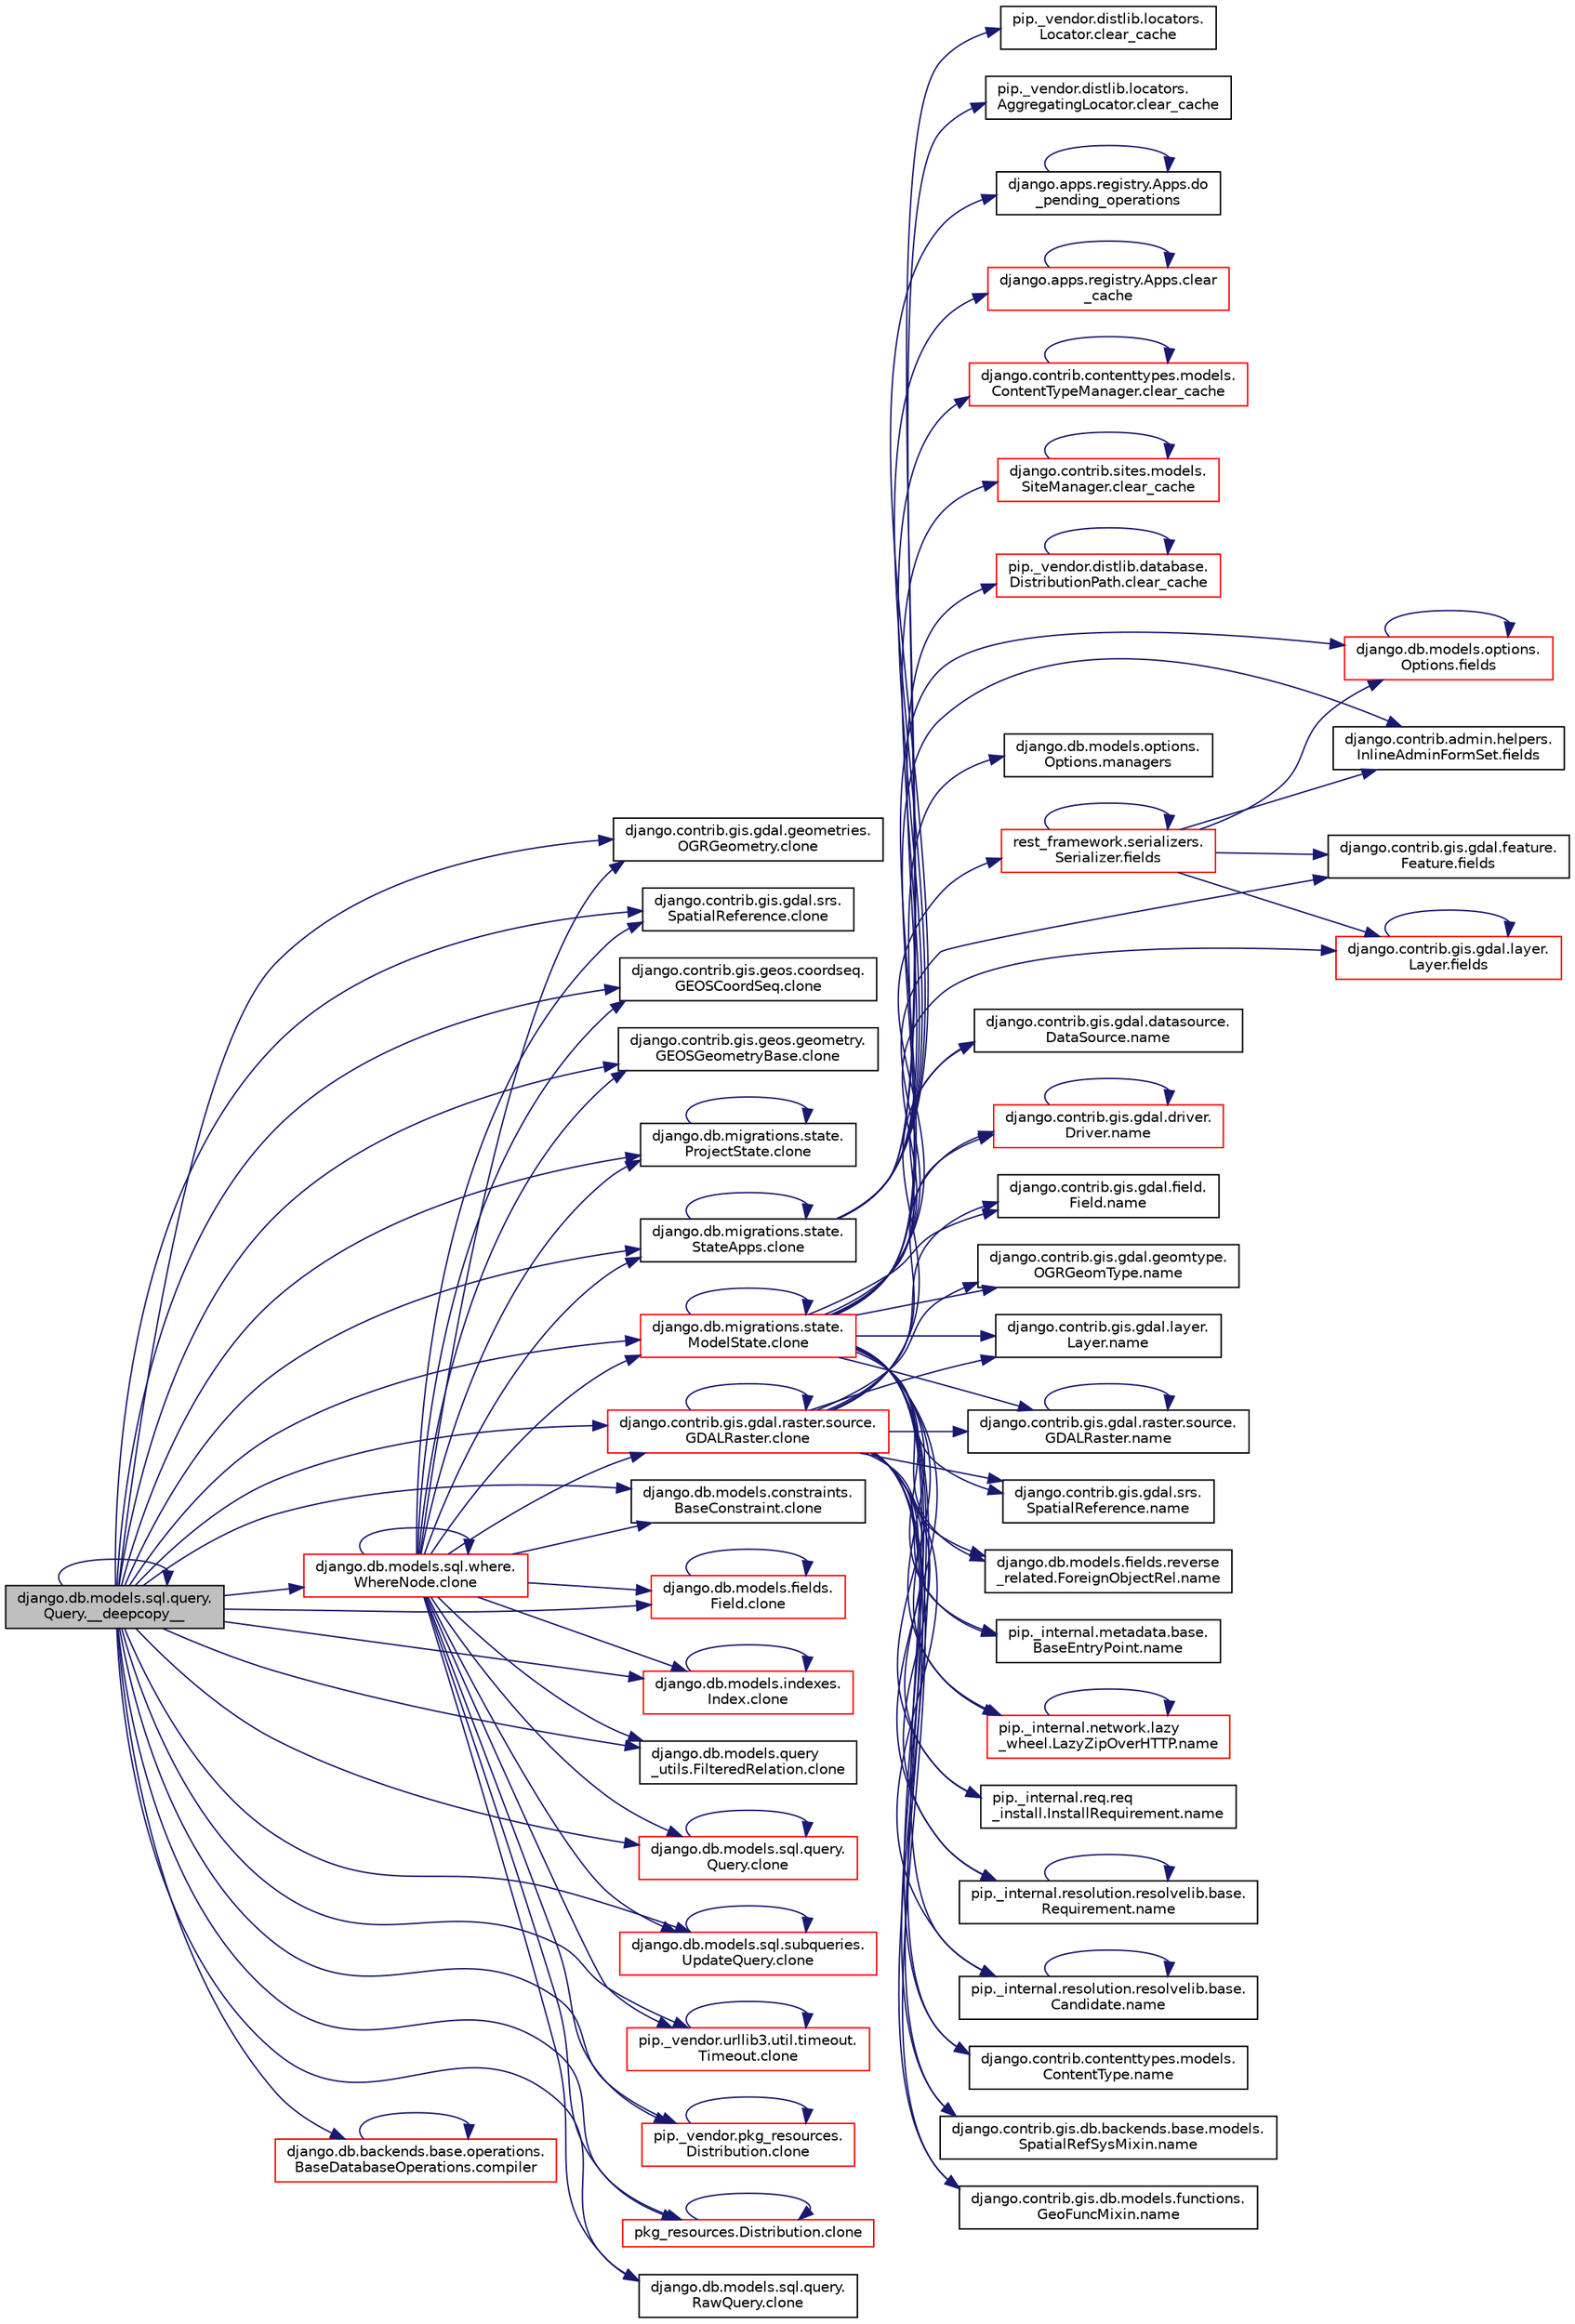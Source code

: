 digraph "django.db.models.sql.query.Query.__deepcopy__"
{
 // LATEX_PDF_SIZE
  edge [fontname="Helvetica",fontsize="10",labelfontname="Helvetica",labelfontsize="10"];
  node [fontname="Helvetica",fontsize="10",shape=record];
  rankdir="LR";
  Node1 [label="django.db.models.sql.query.\lQuery.__deepcopy__",height=0.2,width=0.4,color="black", fillcolor="grey75", style="filled", fontcolor="black",tooltip=" "];
  Node1 -> Node1 [color="midnightblue",fontsize="10",style="solid",fontname="Helvetica"];
  Node1 -> Node2 [color="midnightblue",fontsize="10",style="solid",fontname="Helvetica"];
  Node2 [label="django.contrib.gis.gdal.geometries.\lOGRGeometry.clone",height=0.2,width=0.4,color="black", fillcolor="white", style="filled",URL="$dd/d78/classdjango_1_1contrib_1_1gis_1_1gdal_1_1geometries_1_1_o_g_r_geometry.html#aa632a5e07e0facf26b59c993c332b863",tooltip=" "];
  Node1 -> Node3 [color="midnightblue",fontsize="10",style="solid",fontname="Helvetica"];
  Node3 [label="django.contrib.gis.gdal.srs.\lSpatialReference.clone",height=0.2,width=0.4,color="black", fillcolor="white", style="filled",URL="$d7/dda/classdjango_1_1contrib_1_1gis_1_1gdal_1_1srs_1_1_spatial_reference.html#ab518a573c006e7fd51d3c611f1e3d5d1",tooltip=" "];
  Node1 -> Node4 [color="midnightblue",fontsize="10",style="solid",fontname="Helvetica"];
  Node4 [label="django.contrib.gis.geos.coordseq.\lGEOSCoordSeq.clone",height=0.2,width=0.4,color="black", fillcolor="white", style="filled",URL="$d5/d0c/classdjango_1_1contrib_1_1gis_1_1geos_1_1coordseq_1_1_g_e_o_s_coord_seq.html#aa6bb2cfdaa60bf19cc387c4ab5747e79",tooltip=" "];
  Node1 -> Node5 [color="midnightblue",fontsize="10",style="solid",fontname="Helvetica"];
  Node5 [label="django.contrib.gis.geos.geometry.\lGEOSGeometryBase.clone",height=0.2,width=0.4,color="black", fillcolor="white", style="filled",URL="$d0/d97/classdjango_1_1contrib_1_1gis_1_1geos_1_1geometry_1_1_g_e_o_s_geometry_base.html#aaf92d5e776a1fedcb39b52a36e4dabb1",tooltip=" "];
  Node1 -> Node6 [color="midnightblue",fontsize="10",style="solid",fontname="Helvetica"];
  Node6 [label="django.db.migrations.state.\lProjectState.clone",height=0.2,width=0.4,color="black", fillcolor="white", style="filled",URL="$de/db2/classdjango_1_1db_1_1migrations_1_1state_1_1_project_state.html#a22b8c0c95a34494529722755f2f7fb08",tooltip=" "];
  Node6 -> Node6 [color="midnightblue",fontsize="10",style="solid",fontname="Helvetica"];
  Node1 -> Node7 [color="midnightblue",fontsize="10",style="solid",fontname="Helvetica"];
  Node7 [label="django.db.migrations.state.\lStateApps.clone",height=0.2,width=0.4,color="black", fillcolor="white", style="filled",URL="$d3/d9a/classdjango_1_1db_1_1migrations_1_1state_1_1_state_apps.html#a821944752bc7080daff8c38bb20e3943",tooltip=" "];
  Node7 -> Node8 [color="midnightblue",fontsize="10",style="solid",fontname="Helvetica"];
  Node8 [label="django.apps.registry.Apps.clear\l_cache",height=0.2,width=0.4,color="red", fillcolor="white", style="filled",URL="$d8/d34/classdjango_1_1apps_1_1registry_1_1_apps.html#a3dabf3bb1475c2e1ce598cf59420d96c",tooltip=" "];
  Node8 -> Node8 [color="midnightblue",fontsize="10",style="solid",fontname="Helvetica"];
  Node7 -> Node114 [color="midnightblue",fontsize="10",style="solid",fontname="Helvetica"];
  Node114 [label="django.contrib.contenttypes.models.\lContentTypeManager.clear_cache",height=0.2,width=0.4,color="red", fillcolor="white", style="filled",URL="$d0/dbc/classdjango_1_1contrib_1_1contenttypes_1_1models_1_1_content_type_manager.html#a8c0e3cd09eab9f713c1f4d2dda32d97c",tooltip=" "];
  Node114 -> Node114 [color="midnightblue",fontsize="10",style="solid",fontname="Helvetica"];
  Node7 -> Node116 [color="midnightblue",fontsize="10",style="solid",fontname="Helvetica"];
  Node116 [label="django.contrib.sites.models.\lSiteManager.clear_cache",height=0.2,width=0.4,color="red", fillcolor="white", style="filled",URL="$d9/d9e/classdjango_1_1contrib_1_1sites_1_1models_1_1_site_manager.html#add1b963e98668e941563915da7a3c99f",tooltip=" "];
  Node116 -> Node116 [color="midnightblue",fontsize="10",style="solid",fontname="Helvetica"];
  Node7 -> Node5526 [color="midnightblue",fontsize="10",style="solid",fontname="Helvetica"];
  Node5526 [label="pip._vendor.distlib.database.\lDistributionPath.clear_cache",height=0.2,width=0.4,color="red", fillcolor="white", style="filled",URL="$d3/d8a/classpip_1_1__vendor_1_1distlib_1_1database_1_1_distribution_path.html#a576c17cc01238d807b4cc7b833001b0b",tooltip=" "];
  Node5526 -> Node5526 [color="midnightblue",fontsize="10",style="solid",fontname="Helvetica"];
  Node7 -> Node5528 [color="midnightblue",fontsize="10",style="solid",fontname="Helvetica"];
  Node5528 [label="pip._vendor.distlib.locators.\lLocator.clear_cache",height=0.2,width=0.4,color="black", fillcolor="white", style="filled",URL="$df/dda/classpip_1_1__vendor_1_1distlib_1_1locators_1_1_locator.html#aa8e1b24125b3cecddfa873c5ded5f3bb",tooltip=" "];
  Node7 -> Node5529 [color="midnightblue",fontsize="10",style="solid",fontname="Helvetica"];
  Node5529 [label="pip._vendor.distlib.locators.\lAggregatingLocator.clear_cache",height=0.2,width=0.4,color="black", fillcolor="white", style="filled",URL="$d3/de8/classpip_1_1__vendor_1_1distlib_1_1locators_1_1_aggregating_locator.html#a937d4d11aa45376977d68da1656ae82a",tooltip=" "];
  Node7 -> Node7 [color="midnightblue",fontsize="10",style="solid",fontname="Helvetica"];
  Node7 -> Node5530 [color="midnightblue",fontsize="10",style="solid",fontname="Helvetica"];
  Node5530 [label="django.apps.registry.Apps.do\l_pending_operations",height=0.2,width=0.4,color="black", fillcolor="white", style="filled",URL="$d8/d34/classdjango_1_1apps_1_1registry_1_1_apps.html#a4e7a349e650b3d4b0b70ce5554f59ed2",tooltip=" "];
  Node5530 -> Node5530 [color="midnightblue",fontsize="10",style="solid",fontname="Helvetica"];
  Node1 -> Node1539 [color="midnightblue",fontsize="10",style="solid",fontname="Helvetica"];
  Node1539 [label="django.db.migrations.state.\lModelState.clone",height=0.2,width=0.4,color="red", fillcolor="white", style="filled",URL="$d1/d62/classdjango_1_1db_1_1migrations_1_1state_1_1_model_state.html#ab5feb03ae6d22923dd5029a5cfb8abb0",tooltip=" "];
  Node1539 -> Node1539 [color="midnightblue",fontsize="10",style="solid",fontname="Helvetica"];
  Node1539 -> Node701 [color="midnightblue",fontsize="10",style="solid",fontname="Helvetica"];
  Node701 [label="django.contrib.admin.helpers.\lInlineAdminFormSet.fields",height=0.2,width=0.4,color="black", fillcolor="white", style="filled",URL="$db/d43/classdjango_1_1contrib_1_1admin_1_1helpers_1_1_inline_admin_form_set.html#a05da4b8d8905c6773882ad9d9219e56f",tooltip=" "];
  Node1539 -> Node702 [color="midnightblue",fontsize="10",style="solid",fontname="Helvetica"];
  Node702 [label="django.contrib.gis.gdal.feature.\lFeature.fields",height=0.2,width=0.4,color="black", fillcolor="white", style="filled",URL="$db/d34/classdjango_1_1contrib_1_1gis_1_1gdal_1_1feature_1_1_feature.html#a8cfc80966af7ca71369fc1b2c511f7d2",tooltip=" "];
  Node1539 -> Node703 [color="midnightblue",fontsize="10",style="solid",fontname="Helvetica"];
  Node703 [label="django.contrib.gis.gdal.layer.\lLayer.fields",height=0.2,width=0.4,color="red", fillcolor="white", style="filled",URL="$d9/d84/classdjango_1_1contrib_1_1gis_1_1gdal_1_1layer_1_1_layer.html#a6343afa888079fc224c68c4d69d0ae4c",tooltip=" "];
  Node703 -> Node703 [color="midnightblue",fontsize="10",style="solid",fontname="Helvetica"];
  Node1539 -> Node706 [color="midnightblue",fontsize="10",style="solid",fontname="Helvetica"];
  Node706 [label="django.db.models.options.\lOptions.fields",height=0.2,width=0.4,color="red", fillcolor="white", style="filled",URL="$d4/d60/classdjango_1_1db_1_1models_1_1options_1_1_options.html#aad34b611171b74c47280b50bd350a7b5",tooltip=" "];
  Node706 -> Node706 [color="midnightblue",fontsize="10",style="solid",fontname="Helvetica"];
  Node1539 -> Node711 [color="midnightblue",fontsize="10",style="solid",fontname="Helvetica"];
  Node711 [label="rest_framework.serializers.\lSerializer.fields",height=0.2,width=0.4,color="red", fillcolor="white", style="filled",URL="$de/daf/classrest__framework_1_1serializers_1_1_serializer.html#a304b94e9bf70334bb75af37586bb82fd",tooltip=" "];
  Node711 -> Node701 [color="midnightblue",fontsize="10",style="solid",fontname="Helvetica"];
  Node711 -> Node702 [color="midnightblue",fontsize="10",style="solid",fontname="Helvetica"];
  Node711 -> Node703 [color="midnightblue",fontsize="10",style="solid",fontname="Helvetica"];
  Node711 -> Node706 [color="midnightblue",fontsize="10",style="solid",fontname="Helvetica"];
  Node711 -> Node711 [color="midnightblue",fontsize="10",style="solid",fontname="Helvetica"];
  Node1539 -> Node1540 [color="midnightblue",fontsize="10",style="solid",fontname="Helvetica"];
  Node1540 [label="django.db.models.options.\lOptions.managers",height=0.2,width=0.4,color="black", fillcolor="white", style="filled",URL="$d4/d60/classdjango_1_1db_1_1models_1_1options_1_1_options.html#a3d55917fed78a04df630be722037235f",tooltip=" "];
  Node1539 -> Node11 [color="midnightblue",fontsize="10",style="solid",fontname="Helvetica"];
  Node11 [label="django.contrib.contenttypes.models.\lContentType.name",height=0.2,width=0.4,color="black", fillcolor="white", style="filled",URL="$d6/d20/classdjango_1_1contrib_1_1contenttypes_1_1models_1_1_content_type.html#a1577e45d8940ca8ce7032df05c0920f1",tooltip=" "];
  Node1539 -> Node12 [color="midnightblue",fontsize="10",style="solid",fontname="Helvetica"];
  Node12 [label="django.contrib.gis.db.backends.base.models.\lSpatialRefSysMixin.name",height=0.2,width=0.4,color="black", fillcolor="white", style="filled",URL="$d5/d73/classdjango_1_1contrib_1_1gis_1_1db_1_1backends_1_1base_1_1models_1_1_spatial_ref_sys_mixin.html#a502460564fa7a935d8bb5aea6cbce4b9",tooltip=" "];
  Node1539 -> Node13 [color="midnightblue",fontsize="10",style="solid",fontname="Helvetica"];
  Node13 [label="django.contrib.gis.db.models.functions.\lGeoFuncMixin.name",height=0.2,width=0.4,color="black", fillcolor="white", style="filled",URL="$d4/d5c/classdjango_1_1contrib_1_1gis_1_1db_1_1models_1_1functions_1_1_geo_func_mixin.html#a9a6993ec9126211670ca7087359b8c6a",tooltip=" "];
  Node1539 -> Node14 [color="midnightblue",fontsize="10",style="solid",fontname="Helvetica"];
  Node14 [label="django.contrib.gis.gdal.datasource.\lDataSource.name",height=0.2,width=0.4,color="black", fillcolor="white", style="filled",URL="$db/d7b/classdjango_1_1contrib_1_1gis_1_1gdal_1_1datasource_1_1_data_source.html#af2cbfd1f4ceeb82b6f7c29a705555d8e",tooltip=" "];
  Node1539 -> Node15 [color="midnightblue",fontsize="10",style="solid",fontname="Helvetica"];
  Node15 [label="django.contrib.gis.gdal.driver.\lDriver.name",height=0.2,width=0.4,color="red", fillcolor="white", style="filled",URL="$d5/df2/classdjango_1_1contrib_1_1gis_1_1gdal_1_1driver_1_1_driver.html#ab25b5eea93459ca8e05dc329ef537f1b",tooltip=" "];
  Node15 -> Node15 [color="midnightblue",fontsize="10",style="solid",fontname="Helvetica"];
  Node1539 -> Node17 [color="midnightblue",fontsize="10",style="solid",fontname="Helvetica"];
  Node17 [label="django.contrib.gis.gdal.field.\lField.name",height=0.2,width=0.4,color="black", fillcolor="white", style="filled",URL="$d8/d65/classdjango_1_1contrib_1_1gis_1_1gdal_1_1field_1_1_field.html#a52ccad95ad1a0fae1ef80beb9a6c838b",tooltip=" "];
  Node1539 -> Node18 [color="midnightblue",fontsize="10",style="solid",fontname="Helvetica"];
  Node18 [label="django.contrib.gis.gdal.geomtype.\lOGRGeomType.name",height=0.2,width=0.4,color="black", fillcolor="white", style="filled",URL="$dc/d9c/classdjango_1_1contrib_1_1gis_1_1gdal_1_1geomtype_1_1_o_g_r_geom_type.html#a80a6f16d4e7014ca3adac92432f148b2",tooltip=" "];
  Node1539 -> Node19 [color="midnightblue",fontsize="10",style="solid",fontname="Helvetica"];
  Node19 [label="django.contrib.gis.gdal.layer.\lLayer.name",height=0.2,width=0.4,color="black", fillcolor="white", style="filled",URL="$d9/d84/classdjango_1_1contrib_1_1gis_1_1gdal_1_1layer_1_1_layer.html#a64c4f09deeb5dd93a1f82a986e090581",tooltip=" "];
  Node1539 -> Node20 [color="midnightblue",fontsize="10",style="solid",fontname="Helvetica"];
  Node20 [label="django.contrib.gis.gdal.raster.source.\lGDALRaster.name",height=0.2,width=0.4,color="black", fillcolor="white", style="filled",URL="$db/dff/classdjango_1_1contrib_1_1gis_1_1gdal_1_1raster_1_1source_1_1_g_d_a_l_raster.html#adc147e651b853c17a0d6abe3be9da7a9",tooltip=" "];
  Node20 -> Node20 [color="midnightblue",fontsize="10",style="solid",fontname="Helvetica"];
  Node1539 -> Node21 [color="midnightblue",fontsize="10",style="solid",fontname="Helvetica"];
  Node21 [label="django.contrib.gis.gdal.srs.\lSpatialReference.name",height=0.2,width=0.4,color="black", fillcolor="white", style="filled",URL="$d7/dda/classdjango_1_1contrib_1_1gis_1_1gdal_1_1srs_1_1_spatial_reference.html#aba72b97da57e6f07b85d53ff618798e3",tooltip=" "];
  Node1539 -> Node22 [color="midnightblue",fontsize="10",style="solid",fontname="Helvetica"];
  Node22 [label="django.db.models.fields.reverse\l_related.ForeignObjectRel.name",height=0.2,width=0.4,color="black", fillcolor="white", style="filled",URL="$d3/da4/classdjango_1_1db_1_1models_1_1fields_1_1reverse__related_1_1_foreign_object_rel.html#aacda3a6a71b37c6422fbc200f0b0225a",tooltip=" "];
  Node1539 -> Node23 [color="midnightblue",fontsize="10",style="solid",fontname="Helvetica"];
  Node23 [label="pip._internal.metadata.base.\lBaseEntryPoint.name",height=0.2,width=0.4,color="black", fillcolor="white", style="filled",URL="$d1/d78/classpip_1_1__internal_1_1metadata_1_1base_1_1_base_entry_point.html#acd0c7299966258aeb0876da26520233d",tooltip=" "];
  Node1539 -> Node24 [color="midnightblue",fontsize="10",style="solid",fontname="Helvetica"];
  Node24 [label="pip._internal.network.lazy\l_wheel.LazyZipOverHTTP.name",height=0.2,width=0.4,color="red", fillcolor="white", style="filled",URL="$df/d67/classpip_1_1__internal_1_1network_1_1lazy__wheel_1_1_lazy_zip_over_h_t_t_p.html#a59403bb703d375caa6c1dda7573257a1",tooltip=" "];
  Node24 -> Node24 [color="midnightblue",fontsize="10",style="solid",fontname="Helvetica"];
  Node1539 -> Node26 [color="midnightblue",fontsize="10",style="solid",fontname="Helvetica"];
  Node26 [label="pip._internal.req.req\l_install.InstallRequirement.name",height=0.2,width=0.4,color="black", fillcolor="white", style="filled",URL="$d2/daa/classpip_1_1__internal_1_1req_1_1req__install_1_1_install_requirement.html#a6b019e16ae98576ae64c68e0f5824e34",tooltip=" "];
  Node1539 -> Node27 [color="midnightblue",fontsize="10",style="solid",fontname="Helvetica"];
  Node27 [label="pip._internal.resolution.resolvelib.base.\lRequirement.name",height=0.2,width=0.4,color="black", fillcolor="white", style="filled",URL="$d7/d6d/classpip_1_1__internal_1_1resolution_1_1resolvelib_1_1base_1_1_requirement.html#a013752876d4b3521f3a087987b443d90",tooltip=" "];
  Node27 -> Node27 [color="midnightblue",fontsize="10",style="solid",fontname="Helvetica"];
  Node1539 -> Node28 [color="midnightblue",fontsize="10",style="solid",fontname="Helvetica"];
  Node28 [label="pip._internal.resolution.resolvelib.base.\lCandidate.name",height=0.2,width=0.4,color="black", fillcolor="white", style="filled",URL="$db/d18/classpip_1_1__internal_1_1resolution_1_1resolvelib_1_1base_1_1_candidate.html#a7000e68e912182072a011f9df0c142ee",tooltip=" "];
  Node28 -> Node28 [color="midnightblue",fontsize="10",style="solid",fontname="Helvetica"];
  Node1 -> Node1587 [color="midnightblue",fontsize="10",style="solid",fontname="Helvetica"];
  Node1587 [label="django.db.models.constraints.\lBaseConstraint.clone",height=0.2,width=0.4,color="black", fillcolor="white", style="filled",URL="$da/d8b/classdjango_1_1db_1_1models_1_1constraints_1_1_base_constraint.html#aa8f687025c9ab3afd1c3e0be4aeb38e5",tooltip=" "];
  Node1 -> Node1588 [color="midnightblue",fontsize="10",style="solid",fontname="Helvetica"];
  Node1588 [label="django.db.models.fields.\lField.clone",height=0.2,width=0.4,color="red", fillcolor="white", style="filled",URL="$db/d75/classdjango_1_1db_1_1models_1_1fields_1_1_field.html#ae8df23501cdf746b169871b4c3b8fd68",tooltip=" "];
  Node1588 -> Node1588 [color="midnightblue",fontsize="10",style="solid",fontname="Helvetica"];
  Node1 -> Node1854 [color="midnightblue",fontsize="10",style="solid",fontname="Helvetica"];
  Node1854 [label="django.db.models.indexes.\lIndex.clone",height=0.2,width=0.4,color="red", fillcolor="white", style="filled",URL="$d9/de5/classdjango_1_1db_1_1models_1_1indexes_1_1_index.html#a4a72c5cec1fcccfa88858c5605fb6a3d",tooltip=" "];
  Node1854 -> Node1854 [color="midnightblue",fontsize="10",style="solid",fontname="Helvetica"];
  Node1 -> Node1855 [color="midnightblue",fontsize="10",style="solid",fontname="Helvetica"];
  Node1855 [label="django.db.models.query\l_utils.FilteredRelation.clone",height=0.2,width=0.4,color="black", fillcolor="white", style="filled",URL="$d0/d2b/classdjango_1_1db_1_1models_1_1query__utils_1_1_filtered_relation.html#a9f4dae850af9de18248db090365c8ae6",tooltip=" "];
  Node1 -> Node1856 [color="midnightblue",fontsize="10",style="solid",fontname="Helvetica"];
  Node1856 [label="django.db.models.sql.query.\lQuery.clone",height=0.2,width=0.4,color="red", fillcolor="white", style="filled",URL="$d6/d30/classdjango_1_1db_1_1models_1_1sql_1_1query_1_1_query.html#a1a0da276f10cd0bf92b0b5c038210ec0",tooltip=" "];
  Node1856 -> Node1856 [color="midnightblue",fontsize="10",style="solid",fontname="Helvetica"];
  Node1 -> Node1860 [color="midnightblue",fontsize="10",style="solid",fontname="Helvetica"];
  Node1860 [label="django.db.models.sql.subqueries.\lUpdateQuery.clone",height=0.2,width=0.4,color="red", fillcolor="white", style="filled",URL="$d5/de4/classdjango_1_1db_1_1models_1_1sql_1_1subqueries_1_1_update_query.html#aa27f04cebfd03635df399ef4c8a4b203",tooltip=" "];
  Node1860 -> Node1860 [color="midnightblue",fontsize="10",style="solid",fontname="Helvetica"];
  Node1 -> Node1889 [color="midnightblue",fontsize="10",style="solid",fontname="Helvetica"];
  Node1889 [label="django.db.models.sql.where.\lWhereNode.clone",height=0.2,width=0.4,color="red", fillcolor="white", style="filled",URL="$db/da3/classdjango_1_1db_1_1models_1_1sql_1_1where_1_1_where_node.html#aa169773c5fb2dda662bec5946ed79263",tooltip=" "];
  Node1889 -> Node2 [color="midnightblue",fontsize="10",style="solid",fontname="Helvetica"];
  Node1889 -> Node3 [color="midnightblue",fontsize="10",style="solid",fontname="Helvetica"];
  Node1889 -> Node4 [color="midnightblue",fontsize="10",style="solid",fontname="Helvetica"];
  Node1889 -> Node5 [color="midnightblue",fontsize="10",style="solid",fontname="Helvetica"];
  Node1889 -> Node6 [color="midnightblue",fontsize="10",style="solid",fontname="Helvetica"];
  Node1889 -> Node7 [color="midnightblue",fontsize="10",style="solid",fontname="Helvetica"];
  Node1889 -> Node1539 [color="midnightblue",fontsize="10",style="solid",fontname="Helvetica"];
  Node1889 -> Node1587 [color="midnightblue",fontsize="10",style="solid",fontname="Helvetica"];
  Node1889 -> Node1588 [color="midnightblue",fontsize="10",style="solid",fontname="Helvetica"];
  Node1889 -> Node1854 [color="midnightblue",fontsize="10",style="solid",fontname="Helvetica"];
  Node1889 -> Node1855 [color="midnightblue",fontsize="10",style="solid",fontname="Helvetica"];
  Node1889 -> Node1856 [color="midnightblue",fontsize="10",style="solid",fontname="Helvetica"];
  Node1889 -> Node1860 [color="midnightblue",fontsize="10",style="solid",fontname="Helvetica"];
  Node1889 -> Node1889 [color="midnightblue",fontsize="10",style="solid",fontname="Helvetica"];
  Node1889 -> Node1894 [color="midnightblue",fontsize="10",style="solid",fontname="Helvetica"];
  Node1894 [label="pip._vendor.urllib3.util.timeout.\lTimeout.clone",height=0.2,width=0.4,color="red", fillcolor="white", style="filled",URL="$d7/d0f/classpip_1_1__vendor_1_1urllib3_1_1util_1_1timeout_1_1_timeout.html#adf3e93289276c7920b5bfa24ce7ad651",tooltip=" "];
  Node1894 -> Node1894 [color="midnightblue",fontsize="10",style="solid",fontname="Helvetica"];
  Node1889 -> Node1898 [color="midnightblue",fontsize="10",style="solid",fontname="Helvetica"];
  Node1898 [label="pip._vendor.pkg_resources.\lDistribution.clone",height=0.2,width=0.4,color="red", fillcolor="white", style="filled",URL="$d0/ddb/classpip_1_1__vendor_1_1pkg__resources_1_1_distribution.html#a9928966be415e533c49972011db1a5a2",tooltip=" "];
  Node1898 -> Node1898 [color="midnightblue",fontsize="10",style="solid",fontname="Helvetica"];
  Node1889 -> Node1903 [color="midnightblue",fontsize="10",style="solid",fontname="Helvetica"];
  Node1903 [label="pkg_resources.Distribution.clone",height=0.2,width=0.4,color="red", fillcolor="white", style="filled",URL="$d8/d25/classpkg__resources_1_1_distribution.html#a3efa2d30d3271d07ebea1943f13db873",tooltip=" "];
  Node1903 -> Node1903 [color="midnightblue",fontsize="10",style="solid",fontname="Helvetica"];
  Node1889 -> Node1904 [color="midnightblue",fontsize="10",style="solid",fontname="Helvetica"];
  Node1904 [label="django.contrib.gis.gdal.raster.source.\lGDALRaster.clone",height=0.2,width=0.4,color="red", fillcolor="white", style="filled",URL="$db/dff/classdjango_1_1contrib_1_1gis_1_1gdal_1_1raster_1_1source_1_1_g_d_a_l_raster.html#ab942a134825c7588400201443c9fd128",tooltip=" "];
  Node1904 -> Node1904 [color="midnightblue",fontsize="10",style="solid",fontname="Helvetica"];
  Node1904 -> Node11 [color="midnightblue",fontsize="10",style="solid",fontname="Helvetica"];
  Node1904 -> Node12 [color="midnightblue",fontsize="10",style="solid",fontname="Helvetica"];
  Node1904 -> Node13 [color="midnightblue",fontsize="10",style="solid",fontname="Helvetica"];
  Node1904 -> Node14 [color="midnightblue",fontsize="10",style="solid",fontname="Helvetica"];
  Node1904 -> Node15 [color="midnightblue",fontsize="10",style="solid",fontname="Helvetica"];
  Node1904 -> Node17 [color="midnightblue",fontsize="10",style="solid",fontname="Helvetica"];
  Node1904 -> Node18 [color="midnightblue",fontsize="10",style="solid",fontname="Helvetica"];
  Node1904 -> Node19 [color="midnightblue",fontsize="10",style="solid",fontname="Helvetica"];
  Node1904 -> Node20 [color="midnightblue",fontsize="10",style="solid",fontname="Helvetica"];
  Node1904 -> Node21 [color="midnightblue",fontsize="10",style="solid",fontname="Helvetica"];
  Node1904 -> Node22 [color="midnightblue",fontsize="10",style="solid",fontname="Helvetica"];
  Node1904 -> Node23 [color="midnightblue",fontsize="10",style="solid",fontname="Helvetica"];
  Node1904 -> Node24 [color="midnightblue",fontsize="10",style="solid",fontname="Helvetica"];
  Node1904 -> Node26 [color="midnightblue",fontsize="10",style="solid",fontname="Helvetica"];
  Node1904 -> Node27 [color="midnightblue",fontsize="10",style="solid",fontname="Helvetica"];
  Node1904 -> Node28 [color="midnightblue",fontsize="10",style="solid",fontname="Helvetica"];
  Node1889 -> Node1911 [color="midnightblue",fontsize="10",style="solid",fontname="Helvetica"];
  Node1911 [label="django.db.models.sql.query.\lRawQuery.clone",height=0.2,width=0.4,color="black", fillcolor="white", style="filled",URL="$db/dfa/classdjango_1_1db_1_1models_1_1sql_1_1query_1_1_raw_query.html#a41e402ece12880e64e595a71991cd8bb",tooltip=" "];
  Node1 -> Node1894 [color="midnightblue",fontsize="10",style="solid",fontname="Helvetica"];
  Node1 -> Node1898 [color="midnightblue",fontsize="10",style="solid",fontname="Helvetica"];
  Node1 -> Node1903 [color="midnightblue",fontsize="10",style="solid",fontname="Helvetica"];
  Node1 -> Node1904 [color="midnightblue",fontsize="10",style="solid",fontname="Helvetica"];
  Node1 -> Node1911 [color="midnightblue",fontsize="10",style="solid",fontname="Helvetica"];
  Node1 -> Node3180 [color="midnightblue",fontsize="10",style="solid",fontname="Helvetica"];
  Node3180 [label="django.db.backends.base.operations.\lBaseDatabaseOperations.compiler",height=0.2,width=0.4,color="red", fillcolor="white", style="filled",URL="$dd/dc3/classdjango_1_1db_1_1backends_1_1base_1_1operations_1_1_base_database_operations.html#a5f6b11eca2ee16f9eeed46453c750d29",tooltip=" "];
  Node3180 -> Node3180 [color="midnightblue",fontsize="10",style="solid",fontname="Helvetica"];
}
